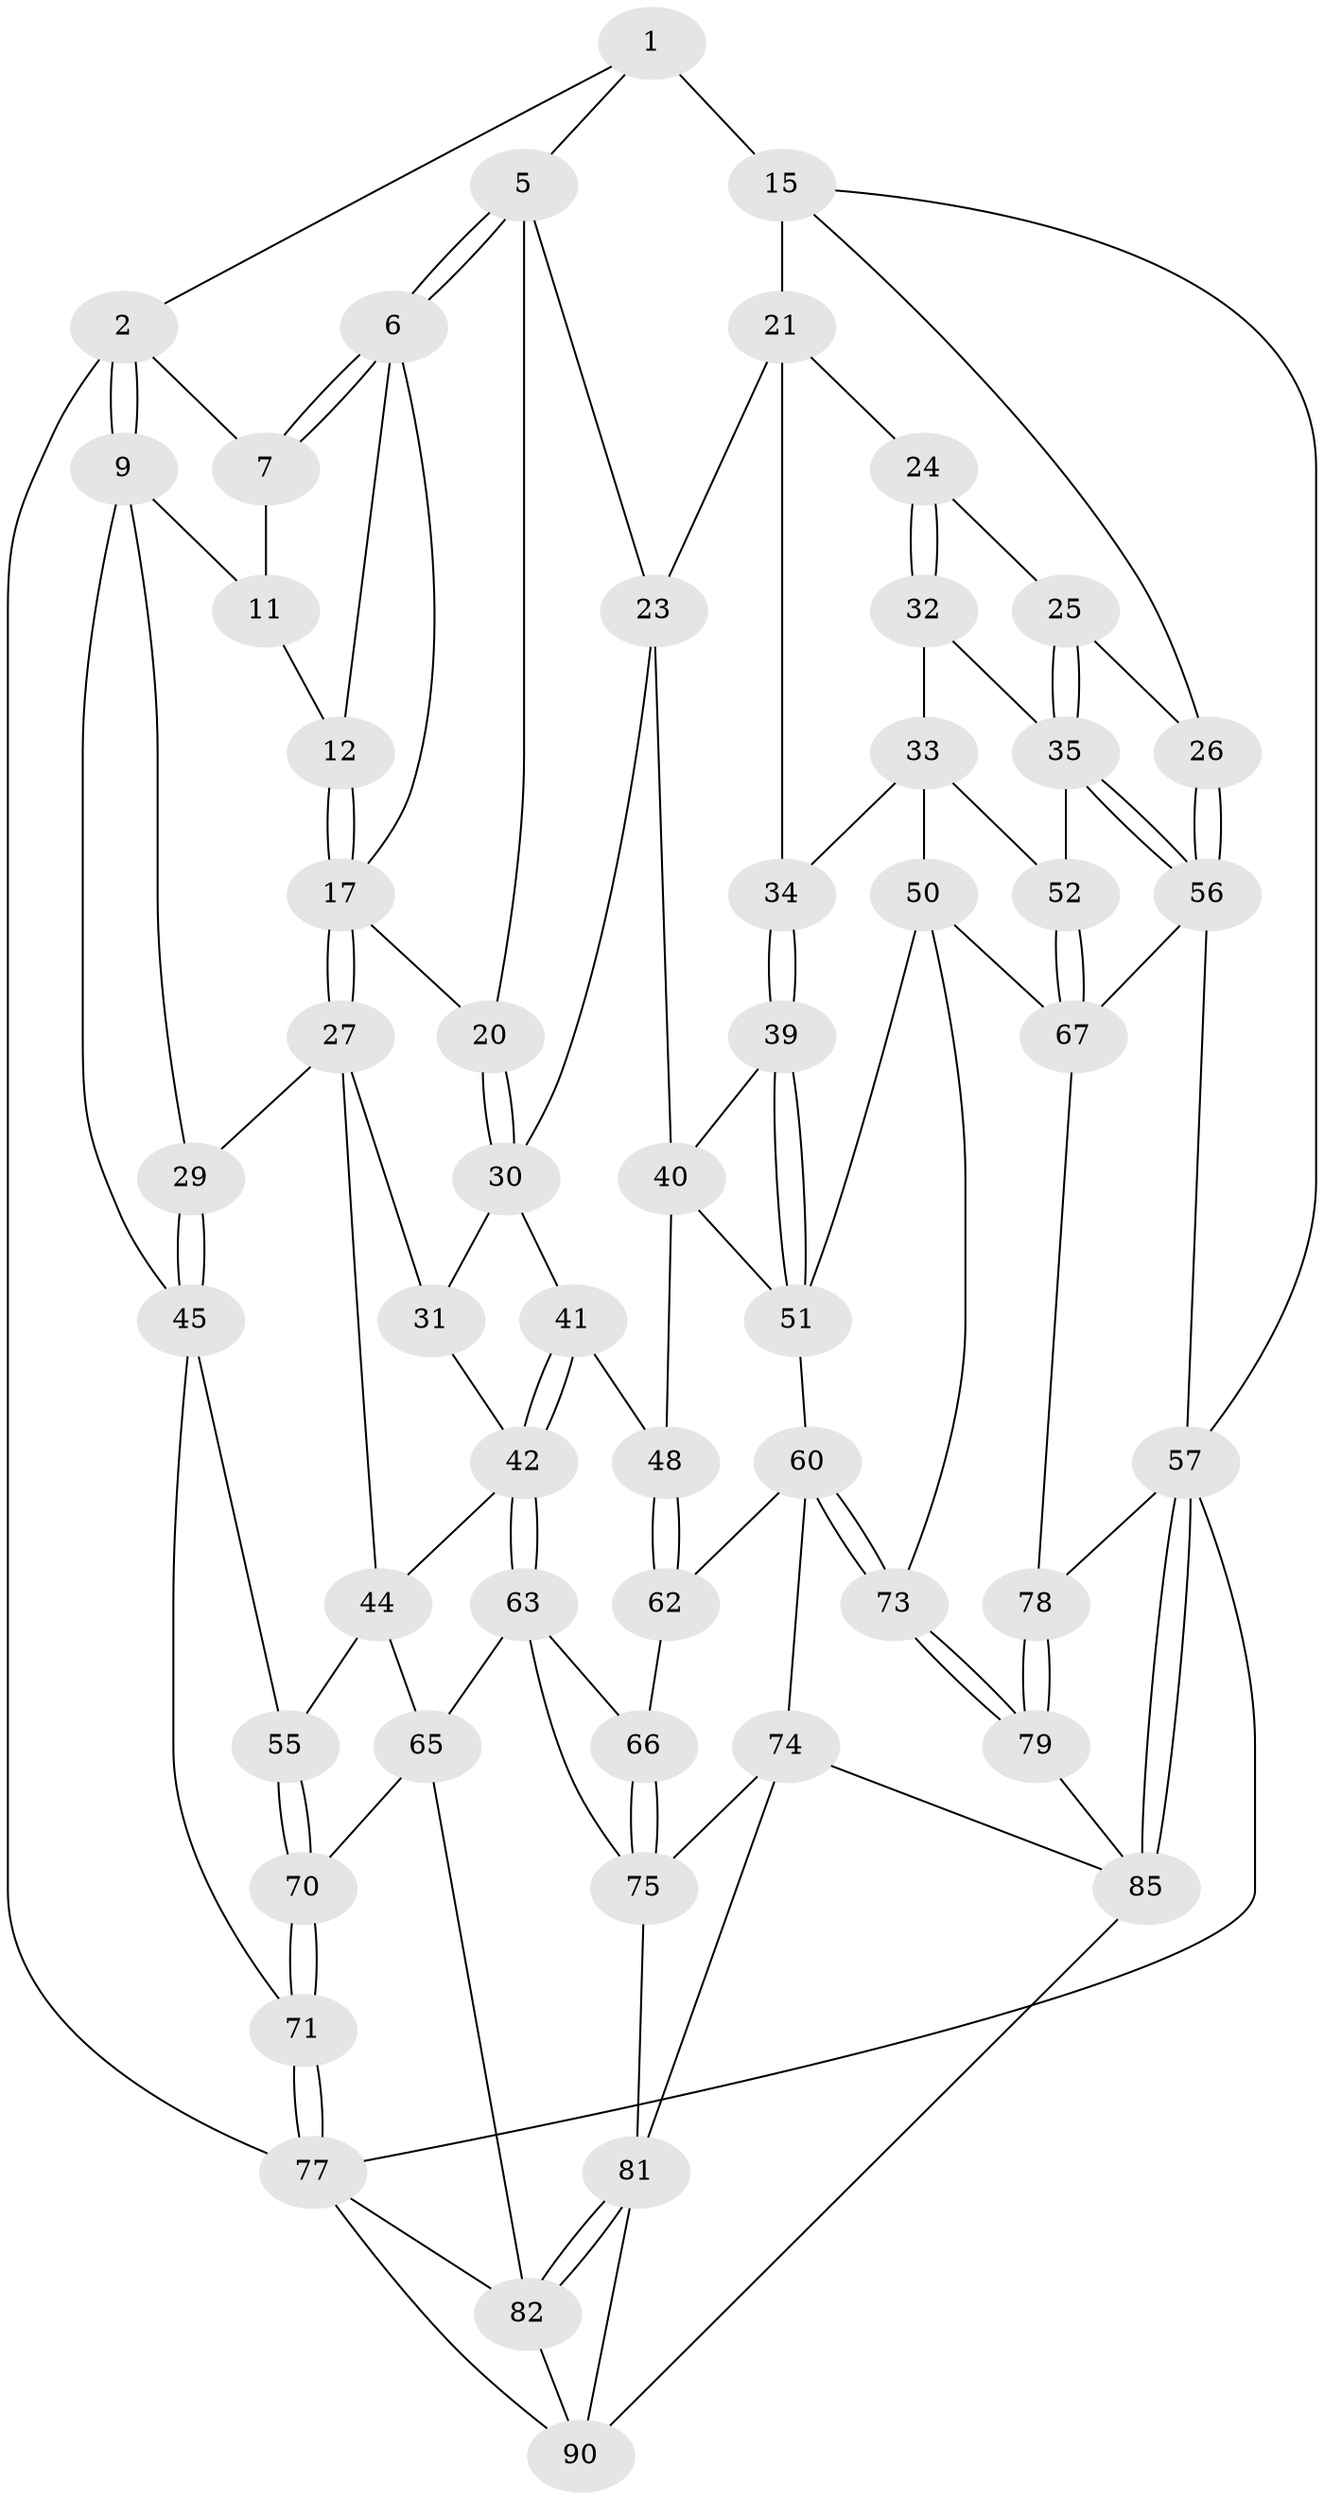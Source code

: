 // original degree distribution, {3: 0.03296703296703297, 6: 0.21978021978021978, 4: 0.23076923076923078, 5: 0.5164835164835165}
// Generated by graph-tools (version 1.1) at 2025/42/03/06/25 10:42:32]
// undirected, 55 vertices, 125 edges
graph export_dot {
graph [start="1"]
  node [color=gray90,style=filled];
  1 [pos="+0.691123586583061+0",super="+4"];
  2 [pos="+0+0",super="+3"];
  5 [pos="+0.4395778292657063+0.22703382956770166",super="+19"];
  6 [pos="+0.4188155139248506+0.21369545214812155",super="+14"];
  7 [pos="+0.35837224202400647+0.1725044363423342",super="+8"];
  9 [pos="+0+0.31057129224400176",super="+10"];
  11 [pos="+0.09858625047380982+0.2271698915961779"];
  12 [pos="+0.13570237731271262+0.2474364209290244",super="+13"];
  15 [pos="+0.7698870038552194+0.11357183093075482",super="+16"];
  17 [pos="+0.24686867013386332+0.3297489999529493",super="+18"];
  20 [pos="+0.32147150656762846+0.3398587154710357"];
  21 [pos="+0.7724880257587111+0.1339107921102279",super="+22"];
  23 [pos="+0.4880682325322696+0.37511109893666533",super="+37"];
  24 [pos="+0.8691338767205599+0.2705258305384039"];
  25 [pos="+0.936499928351025+0.2779418436213439"];
  26 [pos="+1+0.3099919155210997"];
  27 [pos="+0.22430517968918734+0.4238166453571358",super="+28"];
  29 [pos="+0.090907325163409+0.4305866860261914"];
  30 [pos="+0.30974155630995787+0.4287917749747287",super="+38"];
  31 [pos="+0.2889098147199611+0.43893217243729477"];
  32 [pos="+0.8703242173037845+0.41598211444698036"];
  33 [pos="+0.8073474850423016+0.4619067473987242",super="+49"];
  34 [pos="+0.6782910198277793+0.3798053090411737"];
  35 [pos="+1+0.5083766464921091",super="+36"];
  39 [pos="+0.6470567897951384+0.5062992695952038"];
  40 [pos="+0.5264342815924683+0.45499581113717813",super="+47"];
  41 [pos="+0.422358332132676+0.5304696146333647"];
  42 [pos="+0.38522711995840253+0.5722573555514159",super="+43"];
  44 [pos="+0.17097463241553204+0.534460742443954",super="+54"];
  45 [pos="+0.03703107282032816+0.5669207047514193",super="+46"];
  48 [pos="+0.5281276213760983+0.5935004962342725"];
  50 [pos="+0.7536573442819757+0.5484018518010346",super="+69"];
  51 [pos="+0.6842519864442776+0.5687022633635348",super="+53"];
  52 [pos="+0.8442214903911501+0.5910877425849727"];
  55 [pos="+0.07335982618733969+0.6041097667443941"];
  56 [pos="+1+0.5541002589853402",super="+59"];
  57 [pos="+1+1",super="+58"];
  60 [pos="+0.6388297268371096+0.6893123875532041",super="+61"];
  62 [pos="+0.5343339952296583+0.6091585838415977"];
  63 [pos="+0.37446027506799506+0.6069976192370802",super="+64"];
  65 [pos="+0.23274272111001532+0.6516074109579182",super="+72"];
  66 [pos="+0.4286519015760096+0.6491615423328521"];
  67 [pos="+0.876869128863388+0.6595132306699591",super="+68"];
  70 [pos="+0.012148000921629336+0.7737662120672031"];
  71 [pos="+0+0.7715455781461652"];
  73 [pos="+0.7152029917993225+0.7416009816795402"];
  74 [pos="+0.5564434850938491+0.7366608518833266",super="+87"];
  75 [pos="+0.49301346922718453+0.7155938805521437",super="+76"];
  77 [pos="+0+1",super="+89"];
  78 [pos="+0.8806248746625692+0.7598954130670987",super="+80"];
  79 [pos="+0.759703089613542+0.8927958873081445",super="+84"];
  81 [pos="+0.33477958114313083+0.8339718087830843",super="+88"];
  82 [pos="+0.22528751130354396+0.8777602536743129",super="+83"];
  85 [pos="+0.708033056491458+1",super="+86"];
  90 [pos="+0.5435925855684542+1",super="+91"];
  1 -- 2;
  1 -- 15 [weight=2];
  1 -- 5;
  2 -- 9;
  2 -- 9;
  2 -- 77;
  2 -- 7;
  5 -- 6;
  5 -- 6;
  5 -- 20;
  5 -- 23;
  6 -- 7;
  6 -- 7;
  6 -- 17;
  6 -- 12;
  7 -- 11;
  9 -- 45;
  9 -- 11;
  9 -- 29;
  11 -- 12;
  12 -- 17;
  12 -- 17;
  15 -- 21;
  15 -- 26;
  15 -- 57;
  17 -- 27;
  17 -- 27;
  17 -- 20;
  20 -- 30;
  20 -- 30;
  21 -- 24;
  21 -- 34;
  21 -- 23;
  23 -- 40;
  23 -- 30;
  24 -- 25;
  24 -- 32;
  24 -- 32;
  25 -- 26;
  25 -- 35;
  25 -- 35;
  26 -- 56;
  26 -- 56;
  27 -- 31;
  27 -- 44;
  27 -- 29;
  29 -- 45;
  29 -- 45;
  30 -- 31;
  30 -- 41;
  31 -- 42;
  32 -- 33;
  32 -- 35;
  33 -- 34;
  33 -- 50;
  33 -- 52;
  34 -- 39;
  34 -- 39;
  35 -- 56;
  35 -- 56;
  35 -- 52;
  39 -- 40;
  39 -- 51;
  39 -- 51;
  40 -- 48;
  40 -- 51;
  41 -- 42;
  41 -- 42;
  41 -- 48;
  42 -- 63;
  42 -- 63;
  42 -- 44;
  44 -- 65;
  44 -- 55;
  45 -- 55;
  45 -- 71;
  48 -- 62;
  48 -- 62;
  50 -- 51;
  50 -- 73;
  50 -- 67;
  51 -- 60;
  52 -- 67;
  52 -- 67;
  55 -- 70;
  55 -- 70;
  56 -- 57;
  56 -- 67;
  57 -- 85;
  57 -- 85;
  57 -- 77;
  57 -- 78;
  60 -- 73;
  60 -- 73;
  60 -- 74;
  60 -- 62;
  62 -- 66;
  63 -- 66;
  63 -- 65;
  63 -- 75;
  65 -- 70;
  65 -- 82;
  66 -- 75;
  66 -- 75;
  67 -- 78;
  70 -- 71;
  70 -- 71;
  71 -- 77;
  71 -- 77;
  73 -- 79;
  73 -- 79;
  74 -- 75;
  74 -- 81;
  74 -- 85;
  75 -- 81;
  77 -- 90;
  77 -- 82;
  78 -- 79 [weight=2];
  78 -- 79;
  79 -- 85;
  81 -- 82;
  81 -- 82;
  81 -- 90;
  82 -- 90;
  85 -- 90;
}
